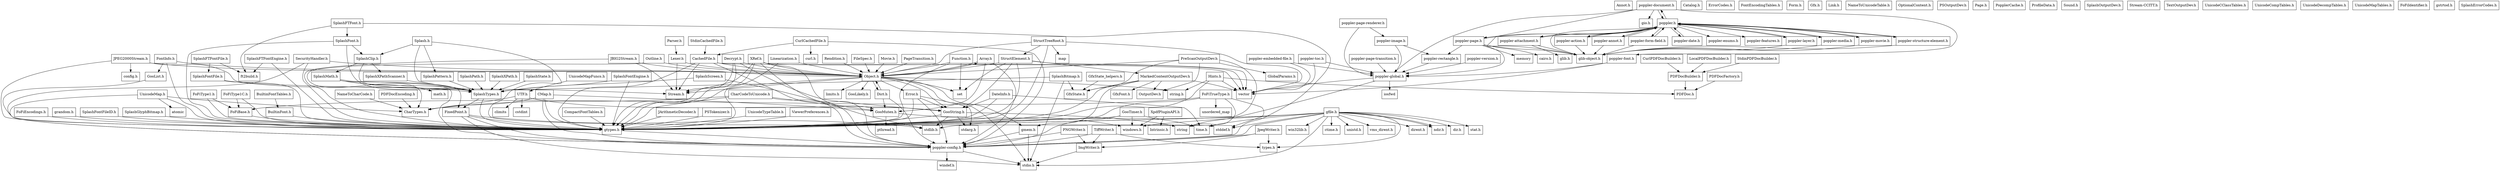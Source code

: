 digraph Dependencies {
  node [shape=box];
  "Annot.h" [label="Annot.h", layer="unknown"];
  "Array.h" [label="Array.h", layer="core"];
  "BuiltinFont.h" [label="BuiltinFont.h", layer="core"];
  "BuiltinFontTables.h" [label="BuiltinFontTables.h", layer="unknown"];
  "CMap.h" [label="CMap.h", layer="core"];
  "CachedFile.h" [label="CachedFile.h", layer="core"];
  "Catalog.h" [label="Catalog.h", layer="unknown"];
  "CharCodeToUnicode.h" [label="CharCodeToUnicode.h", layer="core"];
  "CharTypes.h" [label="CharTypes.h", layer="unknown"];
  "CompactFontTables.h" [label="CompactFontTables.h", layer="unknown"];
  "CurlCachedFile.h" [label="CurlCachedFile.h", layer="derived"];
  "CurlPDFDocBuilder.h" [label="CurlPDFDocBuilder.h", layer="derived"];
  "DateInfo.h" [label="DateInfo.h", layer="unknown"];
  "Decrypt.h" [label="Decrypt.h", layer="core"];
  "Dict.h" [label="Dict.h", layer="core"];
  "Error.h" [label="Error.h", layer="unknown"];
  "ErrorCodes.h" [label="ErrorCodes.h", layer="unknown"];
  "FileSpec.h" [label="FileSpec.h", layer="core"];
  "FontEncodingTables.h" [label="FontEncodingTables.h", layer="unknown"];
  "FontInfo.h" [label="FontInfo.h", layer="core"];
  "Form.h" [label="Form.h", layer="unknown"];
  "Function.h" [label="Function.h", layer="core"];
  "Gfx.h" [label="Gfx.h", layer="unknown"];
  "GfxFont.h" [label="GfxFont.h", layer="unknown"];
  "GfxState.h" [label="GfxState.h", layer="unknown"];
  "GfxState_helpers.h" [label="GfxState_helpers.h", layer="unknown"];
  "GlobalParams.h" [label="GlobalParams.h", layer="unknown"];
  "Hints.h" [label="Hints.h", layer="core"];
  "JArithmeticDecoder.h" [label="JArithmeticDecoder.h", layer="core"];
  "JBIG2Stream.h" [label="JBIG2Stream.h", layer="core"];
  "JPEG2000Stream.h" [label="JPEG2000Stream.h", layer="derived"];
  "Lexer.h" [label="Lexer.h", layer="core"];
  "Linearization.h" [label="Linearization.h", layer="core"];
  "Link.h" [label="Link.h", layer="unknown"];
  "LocalPDFDocBuilder.h" [label="LocalPDFDocBuilder.h", layer="derived"];
  "MarkedContentOutputDev.h" [label="MarkedContentOutputDev.h", layer="core"];
  "Movie.h" [label="Movie.h", layer="core"];
  "NameToCharCode.h" [label="NameToCharCode.h", layer="core"];
  "NameToUnicodeTable.h" [label="NameToUnicodeTable.h", layer="unknown"];
  "Object.h" [label="Object.h", layer="core"];
  "OptionalContent.h" [label="OptionalContent.h", layer="unknown"];
  "Outline.h" [label="Outline.h", layer="core"];
  "OutputDev.h" [label="OutputDev.h", layer="unknown"];
  "PDFDoc.h" [label="PDFDoc.h", layer="unknown"];
  "PDFDocBuilder.h" [label="PDFDocBuilder.h", layer="core"];
  "PDFDocEncoding.h" [label="PDFDocEncoding.h", layer="core"];
  "PDFDocFactory.h" [label="PDFDocFactory.h", layer="core"];
  "PSOutputDev.h" [label="PSOutputDev.h", layer="unknown"];
  "PSTokenizer.h" [label="PSTokenizer.h", layer="core"];
  "Page.h" [label="Page.h", layer="unknown"];
  "PageTransition.h" [label="PageTransition.h", layer="core"];
  "Parser.h" [label="Parser.h", layer="core"];
  "PopplerCache.h" [label="PopplerCache.h", layer="unknown"];
  "PreScanOutputDev.h" [label="PreScanOutputDev.h", layer="derived"];
  "ProfileData.h" [label="ProfileData.h", layer="core"];
  "Rendition.h" [label="Rendition.h", layer="core"];
  "SecurityHandler.h" [label="SecurityHandler.h", layer="core"];
  "Sound.h" [label="Sound.h", layer="core"];
  "SplashOutputDev.h" [label="SplashOutputDev.h", layer="unknown"];
  "StdinCachedFile.h" [label="StdinCachedFile.h", layer="derived"];
  "StdinPDFDocBuilder.h" [label="StdinPDFDocBuilder.h", layer="derived"];
  "Stream-CCITT.h" [label="Stream-CCITT.h", layer="unknown"];
  "Stream.h" [label="Stream.h", layer="unknown"];
  "StructElement.h" [label="StructElement.h", layer="core"];
  "StructTreeRoot.h" [label="StructTreeRoot.h", layer="core"];
  "TextOutputDev.h" [label="TextOutputDev.h", layer="unknown"];
  "UTF.h" [label="UTF.h", layer="unknown"];
  "UnicodeCClassTables.h" [label="UnicodeCClassTables.h", layer="unknown"];
  "UnicodeCompTables.h" [label="UnicodeCompTables.h", layer="unknown"];
  "UnicodeDecompTables.h" [label="UnicodeDecompTables.h", layer="unknown"];
  "UnicodeMap.h" [label="UnicodeMap.h", layer="core"];
  "UnicodeMapFuncs.h" [label="UnicodeMapFuncs.h", layer="unknown"];
  "UnicodeMapTables.h" [label="UnicodeMapTables.h", layer="unknown"];
  "UnicodeTypeTable.h" [label="UnicodeTypeTable.h", layer="unknown"];
  "ViewerPreferences.h" [label="ViewerPreferences.h", layer="core"];
  "XRef.h" [label="XRef.h", layer="core"];
  "XpdfPluginAPI.h" [label="XpdfPluginAPI.h", layer="unknown"];
  "poppler-document.h" [label="poppler-document.h", layer="core"];
  "poppler-embedded-file.h" [label="poppler-embedded-file.h", layer="core"];
  "poppler-font.h" [label="poppler-font.h", layer="core"];
  "poppler-global.h" [label="poppler-global.h", layer="core"];
  "poppler-image.h" [label="poppler-image.h", layer="core"];
  "poppler-page-renderer.h" [label="poppler-page-renderer.h", layer="core"];
  "poppler-page-transition.h" [label="poppler-page-transition.h", layer="core"];
  "poppler-page.h" [label="poppler-page.h", layer="core"];
  "poppler-rectangle.h" [label="poppler-rectangle.h", layer="core"];
  "poppler-toc.h" [label="poppler-toc.h", layer="core"];
  "poppler-version.h" [label="poppler-version.h", layer="unknown"];
  "FoFiBase.h" [label="FoFiBase.h", layer="core"];
  "FoFiEncodings.h" [label="FoFiEncodings.h", layer="unknown"];
  "FoFiIdentifier.h" [label="FoFiIdentifier.h", layer="core"];
  "FoFiTrueType.h" [label="FoFiTrueType.h", layer="core"];
  "FoFiType1.h" [label="FoFiType1.h", layer="derived"];
  "FoFiType1C.h" [label="FoFiType1C.h", layer="core"];
  "poppler-action.h" [label="poppler-action.h", layer="unknown"];
  "poppler-annot.h" [label="poppler-annot.h", layer="unknown"];
  "poppler-attachment.h" [label="poppler-attachment.h", layer="unknown"];
  "poppler-date.h" [label="poppler-date.h", layer="unknown"];
  "poppler-document.h" [label="poppler-document.h", layer="unknown"];
  "poppler-enums.h" [label="poppler-enums.h", layer="unknown"];
  "poppler-features.h" [label="poppler-features.h", layer="unknown"];
  "poppler-form-field.h" [label="poppler-form-field.h", layer="unknown"];
  "poppler-layer.h" [label="poppler-layer.h", layer="unknown"];
  "poppler-media.h" [label="poppler-media.h", layer="unknown"];
  "poppler-movie.h" [label="poppler-movie.h", layer="unknown"];
  "poppler-page.h" [label="poppler-page.h", layer="unknown"];
  "poppler-structure-element.h" [label="poppler-structure-element.h", layer="unknown"];
  "poppler.h" [label="poppler.h", layer="unknown"];
  "FixedPoint.h" [label="FixedPoint.h", layer="core"];
  "GooLikely.h" [label="GooLikely.h", layer="unknown"];
  "GooList.h" [label="GooList.h", layer="core"];
  "GooMutex.h" [label="GooMutex.h", layer="core"];
  "GooString.h" [label="GooString.h", layer="core"];
  "GooTimer.h" [label="GooTimer.h", layer="core"];
  "ImgWriter.h" [label="ImgWriter.h", layer="interface"];
  "JpegWriter.h" [label="JpegWriter.h", layer="derived"];
  "PNGWriter.h" [label="PNGWriter.h", layer="derived"];
  "TiffWriter.h" [label="TiffWriter.h", layer="derived"];
  "gfile.h" [label="gfile.h", layer="core"];
  "gmem.h" [label="gmem.h", layer="unknown"];
  "grandom.h" [label="grandom.h", layer="unknown"];
  "gstrtod.h" [label="gstrtod.h", layer="unknown"];
  "gtypes.h" [label="gtypes.h", layer="unknown"];
  "poppler-config.h" [label="poppler-config.h", layer="unknown"];
  "Splash.h" [label="Splash.h", layer="core"];
  "SplashBitmap.h" [label="SplashBitmap.h", layer="core"];
  "SplashClip.h" [label="SplashClip.h", layer="core"];
  "SplashErrorCodes.h" [label="SplashErrorCodes.h", layer="unknown"];
  "SplashFTFont.h" [label="SplashFTFont.h", layer="core"];
  "SplashFTFontEngine.h" [label="SplashFTFontEngine.h", layer="core"];
  "SplashFTFontFile.h" [label="SplashFTFontFile.h", layer="core"];
  "SplashFont.h" [label="SplashFont.h", layer="core"];
  "SplashFontEngine.h" [label="SplashFontEngine.h", layer="core"];
  "SplashFontFile.h" [label="SplashFontFile.h", layer="core"];
  "SplashFontFileID.h" [label="SplashFontFileID.h", layer="core"];
  "SplashGlyphBitmap.h" [label="SplashGlyphBitmap.h", layer="unknown"];
  "SplashMath.h" [label="SplashMath.h", layer="unknown"];
  "SplashPath.h" [label="SplashPath.h", layer="core"];
  "SplashPattern.h" [label="SplashPattern.h", layer="core"];
  "SplashScreen.h" [label="SplashScreen.h", layer="core"];
  "SplashState.h" [label="SplashState.h", layer="core"];
  "SplashTypes.h" [label="SplashTypes.h", layer="unknown"];
  "SplashXPath.h" [label="SplashXPath.h", layer="core"];
  "SplashXPathScanner.h" [label="SplashXPathScanner.h", layer="core"];
  "Array.h" -> "poppler-config.h";
  "Array.h" -> "Object.h";
  "Array.h" -> "GooMutex.h";
  "BuiltinFont.h" -> "gtypes.h";
  "BuiltinFontTables.h" -> "BuiltinFont.h";
  "CMap.h" -> "poppler-config.h";
  "CMap.h" -> "gtypes.h";
  "CMap.h" -> "CharTypes.h";
  "CMap.h" -> "GooMutex.h";
  "CachedFile.h" -> "poppler-config.h";
  "CachedFile.h" -> "gtypes.h";
  "CachedFile.h" -> "Object.h";
  "CachedFile.h" -> "Stream.h";
  "CachedFile.h" -> "vector";
  "CharCodeToUnicode.h" -> "poppler-config.h";
  "CharCodeToUnicode.h" -> "CharTypes.h";
  "CharCodeToUnicode.h" -> "gtypes.h";
  "CharCodeToUnicode.h" -> "GooMutex.h";
  "CompactFontTables.h" -> "gtypes.h";
  "CurlCachedFile.h" -> "poppler-config.h";
  "CurlCachedFile.h" -> "CachedFile.h";
  "CurlCachedFile.h" -> "curl.h";
  "CurlPDFDocBuilder.h" -> "PDFDocBuilder.h";
  "DateInfo.h" -> "gtypes.h";
  "DateInfo.h" -> "GooString.h";
  "DateInfo.h" -> "time.h";
  "Decrypt.h" -> "gtypes.h";
  "Decrypt.h" -> "GooString.h";
  "Decrypt.h" -> "Object.h";
  "Decrypt.h" -> "Stream.h";
  "Dict.h" -> "poppler-config.h";
  "Dict.h" -> "Object.h";
  "Dict.h" -> "GooMutex.h";
  "Error.h" -> "stdarg.h";
  "Error.h" -> "poppler-config.h";
  "Error.h" -> "gtypes.h";
  "Error.h" -> "GooString.h";
  "FileSpec.h" -> "Object.h";
  "FontInfo.h" -> "Object.h";
  "FontInfo.h" -> "gtypes.h";
  "FontInfo.h" -> "GooList.h";
  "Function.h" -> "gtypes.h";
  "Function.h" -> "Object.h";
  "Function.h" -> "set";
  "GfxState_helpers.h" -> "GfxState.h";
  "Hints.h" -> "string.h";
  "Hints.h" -> "gtypes.h";
  "Hints.h" -> "vector";
  "Hints.h" -> "PDFDoc.h";
  "JArithmeticDecoder.h" -> "gtypes.h";
  "JBIG2Stream.h" -> "gtypes.h";
  "JBIG2Stream.h" -> "Object.h";
  "JBIG2Stream.h" -> "Stream.h";
  "JPEG2000Stream.h" -> "config.h";
  "JPEG2000Stream.h" -> "gtypes.h";
  "JPEG2000Stream.h" -> "Object.h";
  "JPEG2000Stream.h" -> "Stream.h";
  "Lexer.h" -> "Object.h";
  "Lexer.h" -> "Stream.h";
  "Linearization.h" -> "gtypes.h";
  "Linearization.h" -> "Object.h";
  "LocalPDFDocBuilder.h" -> "PDFDocBuilder.h";
  "MarkedContentOutputDev.h" -> "gtypes.h";
  "MarkedContentOutputDev.h" -> "gmem.h";
  "MarkedContentOutputDev.h" -> "OutputDev.h";
  "MarkedContentOutputDev.h" -> "GfxState.h";
  "MarkedContentOutputDev.h" -> "GfxFont.h";
  "MarkedContentOutputDev.h" -> "vector";
  "Movie.h" -> "Object.h";
  "NameToCharCode.h" -> "CharTypes.h";
  "Object.h" -> "set";
  "Object.h" -> "stdio.h";
  "Object.h" -> "string.h";
  "Object.h" -> "limits.h";
  "Object.h" -> "gtypes.h";
  "Object.h" -> "gmem.h";
  "Object.h" -> "GooString.h";
  "Object.h" -> "GooLikely.h";
  "Object.h" -> "Error.h";
  "Object.h" -> "Array.h";
  "Object.h" -> "Dict.h";
  "Object.h" -> "Stream.h";
  "Outline.h" -> "Object.h";
  "Outline.h" -> "CharTypes.h";
  "PDFDocBuilder.h" -> "PDFDoc.h";
  "PDFDocEncoding.h" -> "CharTypes.h";
  "PDFDocFactory.h" -> "PDFDoc.h";
  "PSTokenizer.h" -> "gtypes.h";
  "PageTransition.h" -> "Object.h";
  "Parser.h" -> "Lexer.h";
  "PreScanOutputDev.h" -> "gtypes.h";
  "PreScanOutputDev.h" -> "Object.h";
  "PreScanOutputDev.h" -> "GfxState.h";
  "PreScanOutputDev.h" -> "GlobalParams.h";
  "PreScanOutputDev.h" -> "OutputDev.h";
  "Rendition.h" -> "Object.h";
  "SecurityHandler.h" -> "poppler-config.h";
  "SecurityHandler.h" -> "gtypes.h";
  "SecurityHandler.h" -> "Object.h";
  "StdinCachedFile.h" -> "CachedFile.h";
  "StdinPDFDocBuilder.h" -> "PDFDocBuilder.h";
  "StructElement.h" -> "gtypes.h";
  "StructElement.h" -> "GooString.h";
  "StructElement.h" -> "MarkedContentOutputDev.h";
  "StructElement.h" -> "Object.h";
  "StructElement.h" -> "vector";
  "StructElement.h" -> "set";
  "StructTreeRoot.h" -> "gtypes.h";
  "StructTreeRoot.h" -> "Object.h";
  "StructTreeRoot.h" -> "StructElement.h";
  "StructTreeRoot.h" -> "map";
  "StructTreeRoot.h" -> "vector";
  "UTF.h" -> "cstdint";
  "UTF.h" -> "climits";
  "UTF.h" -> "GooString.h";
  "UTF.h" -> "CharTypes.h";
  "UnicodeMap.h" -> "poppler-config.h";
  "UnicodeMap.h" -> "gtypes.h";
  "UnicodeMap.h" -> "CharTypes.h";
  "UnicodeMap.h" -> "atomic";
  "UnicodeMapFuncs.h" -> "UTF.h";
  "UnicodeTypeTable.h" -> "gtypes.h";
  "ViewerPreferences.h" -> "gtypes.h";
  "XRef.h" -> "poppler-config.h";
  "XRef.h" -> "gtypes.h";
  "XRef.h" -> "GooMutex.h";
  "XRef.h" -> "Object.h";
  "XRef.h" -> "Stream.h";
  "XRef.h" -> "vector";
  "XpdfPluginAPI.h" -> "windows.h";
  "XpdfPluginAPI.h" -> "Intrinsic.h";
  "poppler-document.h" -> "poppler-global.h";
  "poppler-document.h" -> "poppler-font.h";
  "poppler-embedded-file.h" -> "poppler-global.h";
  "poppler-embedded-file.h" -> "vector";
  "poppler-font.h" -> "poppler-global.h";
  "poppler-font.h" -> "vector";
  "poppler-global.h" -> "iosfwd";
  "poppler-global.h" -> "string";
  "poppler-global.h" -> "vector";
  "poppler-image.h" -> "poppler-global.h";
  "poppler-image.h" -> "poppler-rectangle.h";
  "poppler-page-renderer.h" -> "poppler-global.h";
  "poppler-page-renderer.h" -> "poppler-image.h";
  "poppler-page-transition.h" -> "poppler-global.h";
  "poppler-page.h" -> "poppler-global.h";
  "poppler-page.h" -> "poppler-rectangle.h";
  "poppler-page.h" -> "memory";
  "poppler-rectangle.h" -> "poppler-global.h";
  "poppler-toc.h" -> "poppler-global.h";
  "poppler-toc.h" -> "vector";
  "poppler-version.h" -> "poppler-global.h";
  "FoFiBase.h" -> "gtypes.h";
  "FoFiEncodings.h" -> "gtypes.h";
  "FoFiTrueType.h" -> "stddef.h";
  "FoFiTrueType.h" -> "unordered_map";
  "FoFiTrueType.h" -> "string";
  "FoFiTrueType.h" -> "gtypes.h";
  "FoFiTrueType.h" -> "FoFiBase.h";
  "FoFiType1.h" -> "gtypes.h";
  "FoFiType1.h" -> "FoFiBase.h";
  "FoFiType1C.h" -> "gtypes.h";
  "FoFiType1C.h" -> "FoFiBase.h";
  "poppler-action.h" -> "glib-object.h";
  "poppler-action.h" -> "poppler.h";
  "poppler-annot.h" -> "glib-object.h";
  "poppler-annot.h" -> "poppler.h";
  "poppler-attachment.h" -> "glib.h";
  "poppler-attachment.h" -> "glib-object.h";
  "poppler-attachment.h" -> "poppler.h";
  "poppler-date.h" -> "poppler.h";
  "poppler-document.h" -> "glib-object.h";
  "poppler-document.h" -> "gio.h";
  "poppler-document.h" -> "poppler.h";
  "poppler-form-field.h" -> "glib-object.h";
  "poppler-form-field.h" -> "poppler.h";
  "poppler-layer.h" -> "glib-object.h";
  "poppler-layer.h" -> "poppler.h";
  "poppler-media.h" -> "glib-object.h";
  "poppler-media.h" -> "poppler.h";
  "poppler-movie.h" -> "glib-object.h";
  "poppler-movie.h" -> "poppler.h";
  "poppler-page.h" -> "glib-object.h";
  "poppler-page.h" -> "poppler.h";
  "poppler-page.h" -> "cairo.h";
  "poppler-structure-element.h" -> "glib-object.h";
  "poppler-structure-element.h" -> "poppler.h";
  "poppler.h" -> "glib-object.h";
  "poppler.h" -> "poppler-features.h";
  "poppler.h" -> "poppler-document.h";
  "poppler.h" -> "poppler-page.h";
  "poppler.h" -> "poppler-layer.h";
  "poppler.h" -> "poppler-action.h";
  "poppler.h" -> "poppler-form-field.h";
  "poppler.h" -> "poppler-enums.h";
  "poppler.h" -> "poppler-attachment.h";
  "poppler.h" -> "poppler-annot.h";
  "poppler.h" -> "poppler-date.h";
  "poppler.h" -> "poppler-movie.h";
  "poppler.h" -> "poppler-media.h";
  "poppler.h" -> "poppler-structure-element.h";
  "FixedPoint.h" -> "poppler-config.h";
  "FixedPoint.h" -> "stdio.h";
  "FixedPoint.h" -> "stdlib.h";
  "FixedPoint.h" -> "gtypes.h";
  "GooList.h" -> "gtypes.h";
  "GooMutex.h" -> "windows.h";
  "GooMutex.h" -> "pthread.h";
  "GooString.h" -> "stdarg.h";
  "GooString.h" -> "stdlib.h";
  "GooString.h" -> "string";
  "GooString.h" -> "gtypes.h";
  "GooTimer.h" -> "poppler-config.h";
  "GooTimer.h" -> "gtypes.h";
  "GooTimer.h" -> "time.h";
  "GooTimer.h" -> "windows.h";
  "ImgWriter.h" -> "stdio.h";
  "JpegWriter.h" -> "poppler-config.h";
  "JpegWriter.h" -> "types.h";
  "JpegWriter.h" -> "ImgWriter.h";
  "PNGWriter.h" -> "poppler-config.h";
  "PNGWriter.h" -> "ImgWriter.h";
  "TiffWriter.h" -> "poppler-config.h";
  "TiffWriter.h" -> "types.h";
  "TiffWriter.h" -> "ImgWriter.h";
  "gfile.h" -> "poppler-config.h";
  "gfile.h" -> "stdio.h";
  "gfile.h" -> "stdlib.h";
  "gfile.h" -> "stddef.h";
  "gfile.h" -> "time.h";
  "gfile.h" -> "stat.h";
  "gfile.h" -> "win32lib.h";
  "gfile.h" -> "windows.h";
  "gfile.h" -> "ctime.h";
  "gfile.h" -> "unistd.h";
  "gfile.h" -> "types.h";
  "gfile.h" -> "vms_dirent.h";
  "gfile.h" -> "dirent.h";
  "gfile.h" -> "ndir.h";
  "gfile.h" -> "dir.h";
  "gfile.h" -> "ndir.h";
  "gfile.h" -> "gtypes.h";
  "gmem.h" -> "stdio.h";
  "gmem.h" -> "poppler-config.h";
  "grandom.h" -> "gtypes.h";
  "gtypes.h" -> "poppler-config.h";
  "poppler-config.h" -> "windef.h";
  "poppler-config.h" -> "stdio.h";
  "Splash.h" -> "stddef.h";
  "Splash.h" -> "SplashTypes.h";
  "Splash.h" -> "SplashClip.h";
  "Splash.h" -> "SplashPattern.h";
  "SplashBitmap.h" -> "SplashTypes.h";
  "SplashBitmap.h" -> "GfxState.h";
  "SplashBitmap.h" -> "stdio.h";
  "SplashClip.h" -> "SplashTypes.h";
  "SplashClip.h" -> "SplashMath.h";
  "SplashClip.h" -> "SplashXPathScanner.h";
  "SplashFTFont.h" -> "poppler-config.h";
  "SplashFTFont.h" -> "ft2build.h";
  "SplashFTFont.h" -> "SplashFont.h";
  "SplashFTFontEngine.h" -> "ft2build.h";
  "SplashFTFontEngine.h" -> "gtypes.h";
  "SplashFTFontFile.h" -> "ft2build.h";
  "SplashFTFontFile.h" -> "SplashFontFile.h";
  "SplashFont.h" -> "gtypes.h";
  "SplashFont.h" -> "SplashTypes.h";
  "SplashFont.h" -> "SplashClip.h";
  "SplashFontEngine.h" -> "gtypes.h";
  "SplashFontEngine.h" -> "SplashTypes.h";
  "SplashFontFile.h" -> "gtypes.h";
  "SplashFontFile.h" -> "SplashTypes.h";
  "SplashFontFileID.h" -> "gtypes.h";
  "SplashGlyphBitmap.h" -> "gtypes.h";
  "SplashMath.h" -> "poppler-config.h";
  "SplashMath.h" -> "FixedPoint.h";
  "SplashMath.h" -> "math.h";
  "SplashMath.h" -> "SplashTypes.h";
  "SplashPath.h" -> "SplashTypes.h";
  "SplashPattern.h" -> "SplashTypes.h";
  "SplashScreen.h" -> "SplashTypes.h";
  "SplashScreen.h" -> "stdlib.h";
  "SplashState.h" -> "SplashTypes.h";
  "SplashTypes.h" -> "gtypes.h";
  "SplashTypes.h" -> "FixedPoint.h";
  "SplashXPath.h" -> "SplashTypes.h";
  "SplashXPathScanner.h" -> "SplashTypes.h";
}